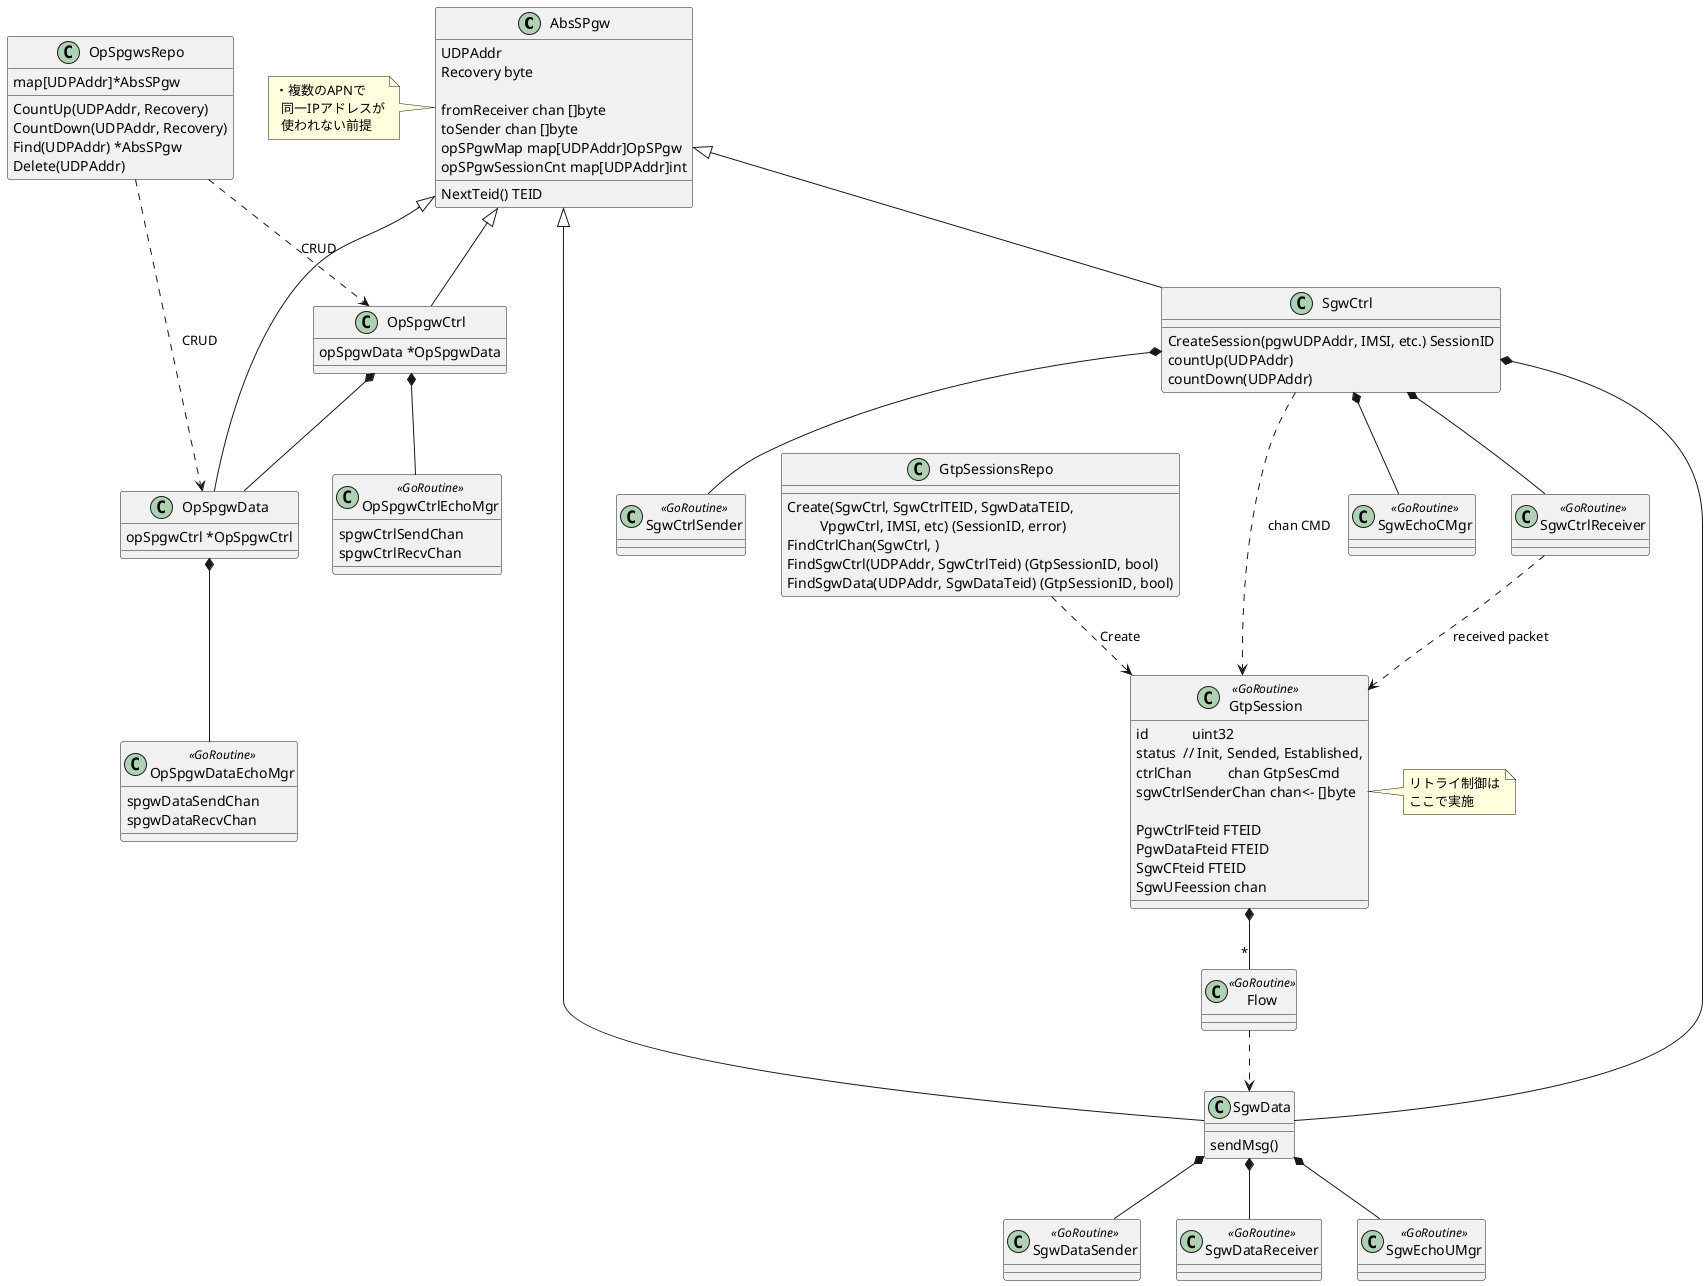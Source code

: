 @startuml

'''''''''''''''''''
' S/PGW part
'''''''''''''''''''

class AbsSPgw {
  UDPAddr
  Recovery byte

  fromReceiver chan []byte
  toSender chan []byte
  opSPgwMap map[UDPAddr]OpSPgw
  opSPgwSessionCnt map[UDPAddr]int

  NextTeid() TEID
}
note left
・複数のAPNで
  同一IPアドレスが
  使われない前提
end note


'''''''''''''''''''''''
' Opposite S/PGW Part
'''''''''''''''''''''''

class OpSpgwsRepo {
  map[UDPAddr]*AbsSPgw
  CountUp(UDPAddr, Recovery)
  CountDown(UDPAddr, Recovery)
  Find(UDPAddr) *AbsSPgw
  Delete(UDPAddr)
}

class OpSpgwCtrl {
  opSpgwData *OpSpgwData
}
AbsSPgw <|-- OpSpgwCtrl

class OpSpgwCtrlEchoMgr <<GoRoutine>> {
  spgwCtrlSendChan
  spgwCtrlRecvChan
}
OpSpgwCtrl *-- OpSpgwCtrlEchoMgr

class OpSpgwData {
  opSpgwCtrl *OpSpgwCtrl
}
AbsSPgw <|-- OpSpgwData
OpSpgwCtrl *-- OpSpgwData

class OpSpgwDataEchoMgr <<GoRoutine>> {
  spgwDataSendChan
  spgwDataRecvChan
}
OpSpgwData *-- OpSpgwDataEchoMgr

OpSpgwsRepo ..> OpSpgwCtrl : CRUD
OpSpgwsRepo ..> OpSpgwData : CRUD




'''''''''''''''''''
' SGW part
'''''''''''''''''''

class SgwCtrl {
  CreateSession(pgwUDPAddr, IMSI, etc.) SessionID
  countUp(UDPAddr)
  countDown(UDPAddr)
}

class SgwData {
  sendMsg()
}
SgwCtrl *-- SgwData

AbsSPgw <|-- SgwCtrl
AbsSPgw <|-- SgwData

class SgwDataSender <<GoRoutine>>
class SgwDataReceiver <<GoRoutine>>

SgwCtrl *-- SgwCtrlSender
SgwCtrl *-- SgwCtrlReceiver


class SgwCtrlSender <<GoRoutine>>
class SgwCtrlReceiver <<GoRoutine>>

SgwData *-- SgwDataSender
SgwData *-- SgwDataReceiver

class SgwEchoCMgr <<GoRoutine>>
class SgwEchoUMgr <<GoRoutine>>

SgwCtrl *-- SgwEchoCMgr
SgwData *-- SgwEchoUMgr

SgwCtrl ..> GtpSession : chan CMD

'''''''''''''''''''
' GtpSession part
'''''''''''''''''''

class GtpSessionsRepo {
  Create(SgwCtrl, SgwCtrlTEID, SgwDataTEID, \n\
         VpgwCtrl, IMSI, etc) (SessionID, error)
  FindCtrlChan(SgwCtrl, )
  FindSgwCtrl(UDPAddr, SgwCtrlTeid) (GtpSessionID, bool)
  FindSgwData(UDPAddr, SgwDataTeid) (GtpSessionID, bool)
}
GtpSessionsRepo ..> GtpSession : Create

class GtpSession <<GoRoutine>> {
  id            uint32
  status  // Init, Sended, Established,
  ctrlChan          chan GtpSesCmd
  sgwCtrlSenderChan chan<- []byte

  PgwCtrlFteid FTEID
  PgwDataFteid FTEID
  SgwCFteid FTEID
  SgwUFeession chan
}
note right
  リトライ制御は
  ここで実施
end note

class Flow <<GoRoutine>>


GtpSession *-- "*" Flow

Flow ..> SgwData


SgwCtrlReceiver ..> GtpSession : received packet

@enduml
